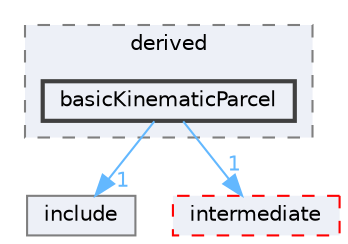 digraph "src/lagrangian/turbulence/parcels/derived/basicKinematicParcel"
{
 // LATEX_PDF_SIZE
  bgcolor="transparent";
  edge [fontname=Helvetica,fontsize=10,labelfontname=Helvetica,labelfontsize=10];
  node [fontname=Helvetica,fontsize=10,shape=box,height=0.2,width=0.4];
  compound=true
  subgraph clusterdir_2cf64de3012ec3719f94a92ff2c4c98e {
    graph [ bgcolor="#edf0f7", pencolor="grey50", label="derived", fontname=Helvetica,fontsize=10 style="filled,dashed", URL="dir_2cf64de3012ec3719f94a92ff2c4c98e.html",tooltip=""]
  dir_ae74799e95516b2b5d598b7e21f0d770 [label="basicKinematicParcel", fillcolor="#edf0f7", color="grey25", style="filled,bold", URL="dir_ae74799e95516b2b5d598b7e21f0d770.html",tooltip=""];
  }
  dir_4c86786517f583c36f967b917cdc384c [label="include", fillcolor="#edf0f7", color="grey50", style="filled", URL="dir_4c86786517f583c36f967b917cdc384c.html",tooltip=""];
  dir_d3c32a493136c130c1f0d51f4f35c297 [label="intermediate", fillcolor="#edf0f7", color="red", style="filled,dashed", URL="dir_d3c32a493136c130c1f0d51f4f35c297.html",tooltip=""];
  dir_ae74799e95516b2b5d598b7e21f0d770->dir_4c86786517f583c36f967b917cdc384c [headlabel="1", labeldistance=1.5 headhref="dir_000234_001803.html" href="dir_000234_001803.html" color="steelblue1" fontcolor="steelblue1"];
  dir_ae74799e95516b2b5d598b7e21f0d770->dir_d3c32a493136c130c1f0d51f4f35c297 [headlabel="1", labeldistance=1.5 headhref="dir_000234_001913.html" href="dir_000234_001913.html" color="steelblue1" fontcolor="steelblue1"];
}
